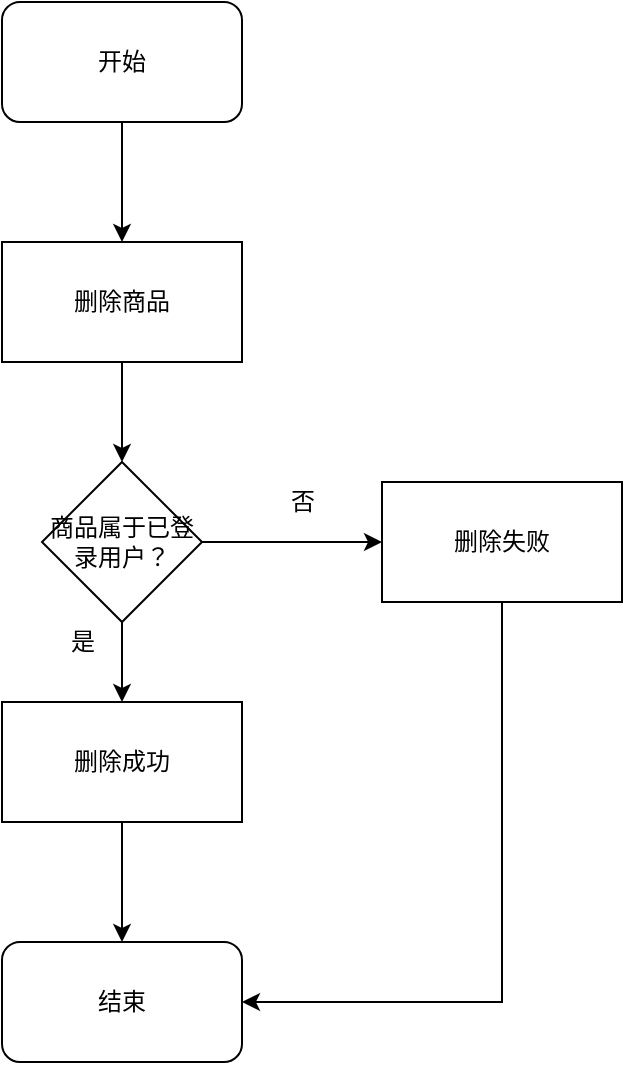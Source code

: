 <mxfile version="14.6.9" type="github">
  <diagram id="OzXlaBftvMy0MPDotnlH" name="第 1 页">
    <mxGraphModel dx="1186" dy="771" grid="1" gridSize="10" guides="1" tooltips="1" connect="1" arrows="1" fold="1" page="1" pageScale="1" pageWidth="827" pageHeight="1169" math="0" shadow="0">
      <root>
        <mxCell id="0" />
        <mxCell id="1" parent="0" />
        <mxCell id="3v1t9fhe4JK9iMIilIyN-3" value="" style="edgeStyle=orthogonalEdgeStyle;rounded=0;orthogonalLoop=1;jettySize=auto;html=1;" edge="1" parent="1" source="3v1t9fhe4JK9iMIilIyN-1" target="3v1t9fhe4JK9iMIilIyN-2">
          <mxGeometry relative="1" as="geometry" />
        </mxCell>
        <mxCell id="3v1t9fhe4JK9iMIilIyN-1" value="开始" style="rounded=1;whiteSpace=wrap;html=1;" vertex="1" parent="1">
          <mxGeometry x="240" y="100" width="120" height="60" as="geometry" />
        </mxCell>
        <mxCell id="3v1t9fhe4JK9iMIilIyN-5" value="" style="edgeStyle=orthogonalEdgeStyle;rounded=0;orthogonalLoop=1;jettySize=auto;html=1;" edge="1" parent="1" source="3v1t9fhe4JK9iMIilIyN-2" target="3v1t9fhe4JK9iMIilIyN-4">
          <mxGeometry relative="1" as="geometry" />
        </mxCell>
        <mxCell id="3v1t9fhe4JK9iMIilIyN-2" value="删除商品" style="rounded=0;whiteSpace=wrap;html=1;" vertex="1" parent="1">
          <mxGeometry x="240" y="220" width="120" height="60" as="geometry" />
        </mxCell>
        <mxCell id="3v1t9fhe4JK9iMIilIyN-7" value="" style="edgeStyle=orthogonalEdgeStyle;rounded=0;orthogonalLoop=1;jettySize=auto;html=1;" edge="1" parent="1" source="3v1t9fhe4JK9iMIilIyN-4" target="3v1t9fhe4JK9iMIilIyN-6">
          <mxGeometry relative="1" as="geometry" />
        </mxCell>
        <mxCell id="3v1t9fhe4JK9iMIilIyN-10" value="" style="edgeStyle=orthogonalEdgeStyle;rounded=0;orthogonalLoop=1;jettySize=auto;html=1;" edge="1" parent="1" source="3v1t9fhe4JK9iMIilIyN-4" target="3v1t9fhe4JK9iMIilIyN-9">
          <mxGeometry relative="1" as="geometry" />
        </mxCell>
        <mxCell id="3v1t9fhe4JK9iMIilIyN-4" value="商品属于已登录用户？" style="rhombus;whiteSpace=wrap;html=1;" vertex="1" parent="1">
          <mxGeometry x="260" y="330" width="80" height="80" as="geometry" />
        </mxCell>
        <mxCell id="3v1t9fhe4JK9iMIilIyN-13" value="" style="edgeStyle=orthogonalEdgeStyle;rounded=0;orthogonalLoop=1;jettySize=auto;html=1;" edge="1" parent="1" source="3v1t9fhe4JK9iMIilIyN-6" target="3v1t9fhe4JK9iMIilIyN-12">
          <mxGeometry relative="1" as="geometry" />
        </mxCell>
        <mxCell id="3v1t9fhe4JK9iMIilIyN-6" value="删除成功" style="rounded=0;whiteSpace=wrap;html=1;" vertex="1" parent="1">
          <mxGeometry x="240" y="450" width="120" height="60" as="geometry" />
        </mxCell>
        <mxCell id="3v1t9fhe4JK9iMIilIyN-8" value="是" style="text;html=1;align=center;verticalAlign=middle;resizable=0;points=[];autosize=1;strokeColor=none;" vertex="1" parent="1">
          <mxGeometry x="265" y="410" width="30" height="20" as="geometry" />
        </mxCell>
        <mxCell id="3v1t9fhe4JK9iMIilIyN-14" style="edgeStyle=orthogonalEdgeStyle;rounded=0;orthogonalLoop=1;jettySize=auto;html=1;entryX=1;entryY=0.5;entryDx=0;entryDy=0;" edge="1" parent="1" source="3v1t9fhe4JK9iMIilIyN-9" target="3v1t9fhe4JK9iMIilIyN-12">
          <mxGeometry relative="1" as="geometry">
            <Array as="points">
              <mxPoint x="490" y="600" />
            </Array>
          </mxGeometry>
        </mxCell>
        <mxCell id="3v1t9fhe4JK9iMIilIyN-9" value="删除失败" style="rounded=0;whiteSpace=wrap;html=1;" vertex="1" parent="1">
          <mxGeometry x="430" y="340" width="120" height="60" as="geometry" />
        </mxCell>
        <mxCell id="3v1t9fhe4JK9iMIilIyN-11" value="否" style="text;html=1;align=center;verticalAlign=middle;resizable=0;points=[];autosize=1;strokeColor=none;" vertex="1" parent="1">
          <mxGeometry x="375" y="340" width="30" height="20" as="geometry" />
        </mxCell>
        <mxCell id="3v1t9fhe4JK9iMIilIyN-12" value="结束" style="rounded=1;whiteSpace=wrap;html=1;" vertex="1" parent="1">
          <mxGeometry x="240" y="570" width="120" height="60" as="geometry" />
        </mxCell>
      </root>
    </mxGraphModel>
  </diagram>
</mxfile>
